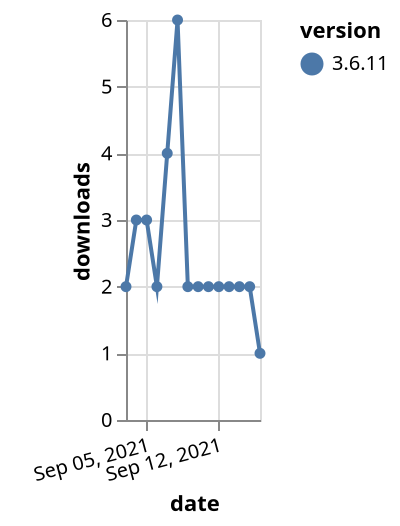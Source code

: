 {"$schema": "https://vega.github.io/schema/vega-lite/v5.json", "description": "A simple bar chart with embedded data.", "data": {"values": [{"date": "2021-09-03", "total": 2545, "delta": 2, "version": "3.6.11"}, {"date": "2021-09-04", "total": 2548, "delta": 3, "version": "3.6.11"}, {"date": "2021-09-05", "total": 2551, "delta": 3, "version": "3.6.11"}, {"date": "2021-09-06", "total": 2553, "delta": 2, "version": "3.6.11"}, {"date": "2021-09-07", "total": 2557, "delta": 4, "version": "3.6.11"}, {"date": "2021-09-08", "total": 2563, "delta": 6, "version": "3.6.11"}, {"date": "2021-09-09", "total": 2565, "delta": 2, "version": "3.6.11"}, {"date": "2021-09-10", "total": 2567, "delta": 2, "version": "3.6.11"}, {"date": "2021-09-11", "total": 2569, "delta": 2, "version": "3.6.11"}, {"date": "2021-09-12", "total": 2571, "delta": 2, "version": "3.6.11"}, {"date": "2021-09-13", "total": 2573, "delta": 2, "version": "3.6.11"}, {"date": "2021-09-14", "total": 2575, "delta": 2, "version": "3.6.11"}, {"date": "2021-09-15", "total": 2577, "delta": 2, "version": "3.6.11"}, {"date": "2021-09-16", "total": 2578, "delta": 1, "version": "3.6.11"}]}, "width": "container", "mark": {"type": "line", "point": {"filled": true}}, "encoding": {"x": {"field": "date", "type": "temporal", "timeUnit": "yearmonthdate", "title": "date", "axis": {"labelAngle": -15}}, "y": {"field": "delta", "type": "quantitative", "title": "downloads"}, "color": {"field": "version", "type": "nominal"}, "tooltip": {"field": "delta"}}}